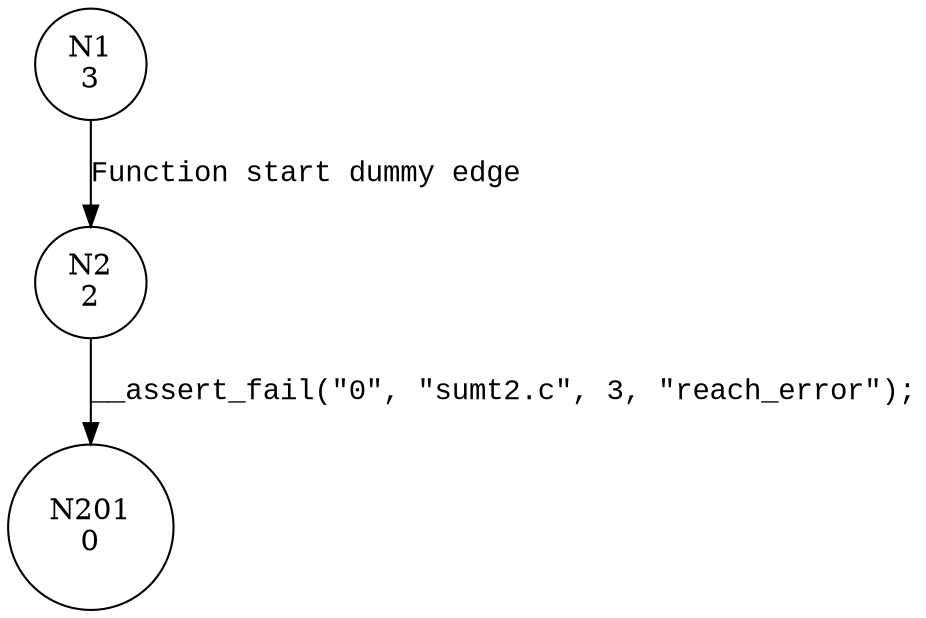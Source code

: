 digraph reach_error {
1 [shape="circle" label="N1\n3"]
2 [shape="circle" label="N2\n2"]
201 [shape="circle" label="N201\n0"]
1 -> 2 [label="Function start dummy edge" fontname="Courier New"]
2 -> 201 [label="__assert_fail(\"0\", \"sumt2.c\", 3, \"reach_error\");" fontname="Courier New"]
}
